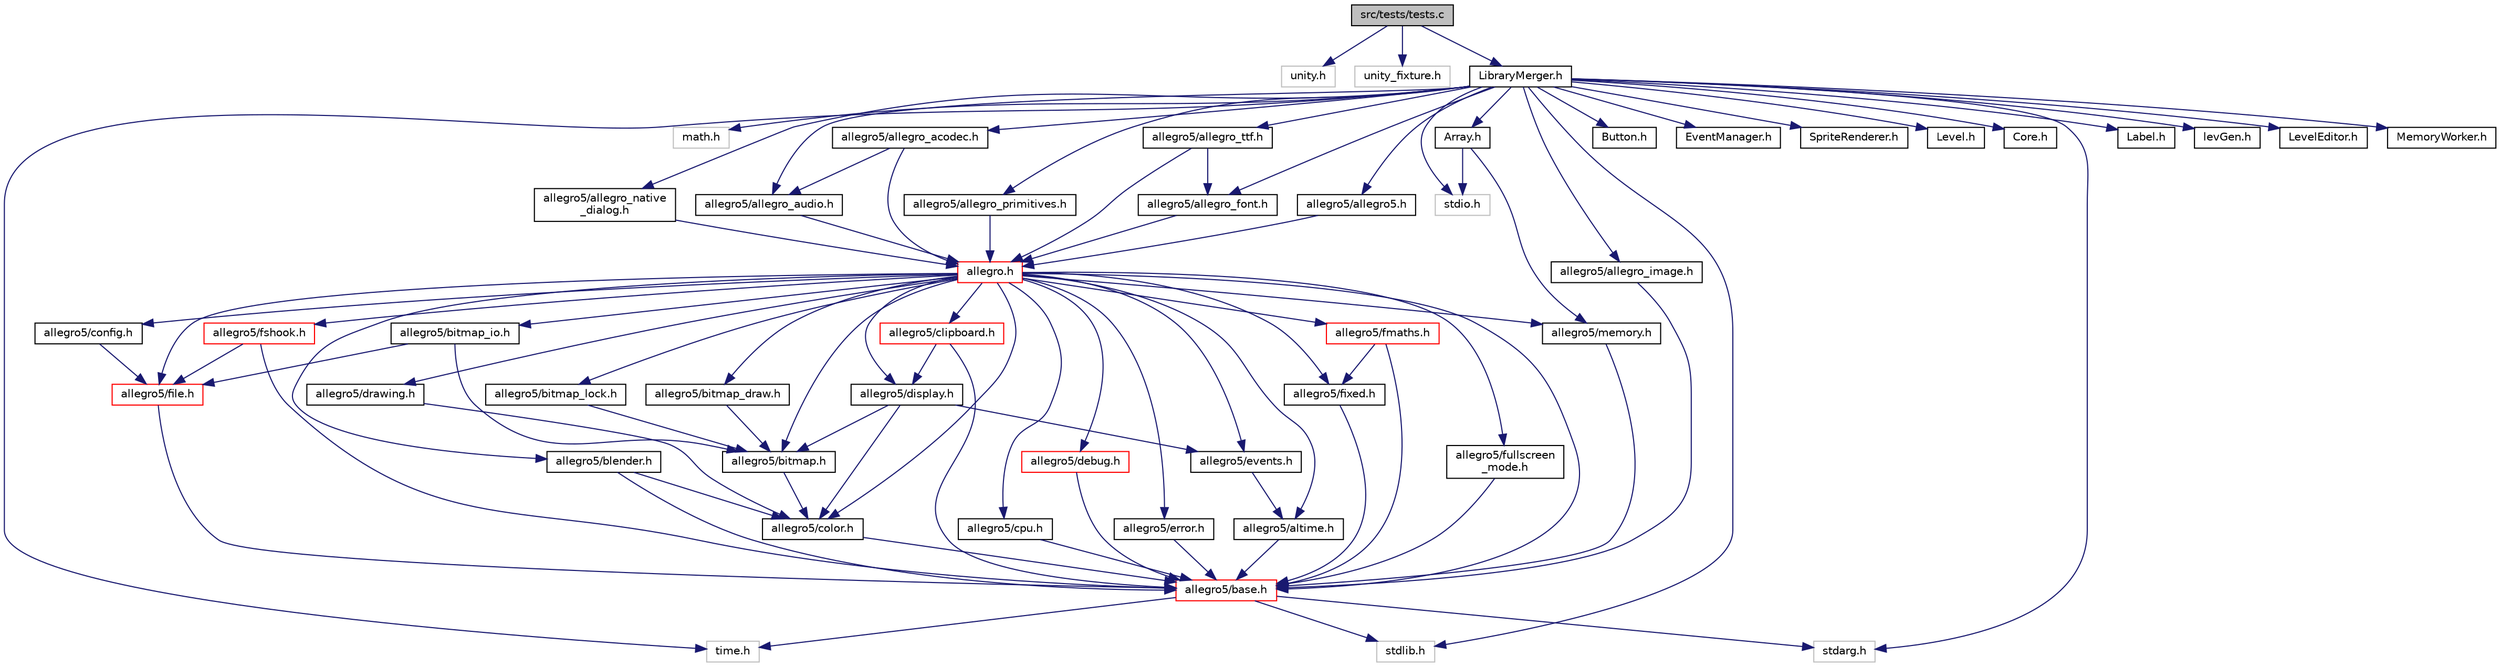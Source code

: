 digraph "src/tests/tests.c"
{
  edge [fontname="Helvetica",fontsize="10",labelfontname="Helvetica",labelfontsize="10"];
  node [fontname="Helvetica",fontsize="10",shape=record];
  Node0 [label="src/tests/tests.c",height=0.2,width=0.4,color="black", fillcolor="grey75", style="filled", fontcolor="black"];
  Node0 -> Node1 [color="midnightblue",fontsize="10",style="solid"];
  Node1 [label="unity.h",height=0.2,width=0.4,color="grey75", fillcolor="white", style="filled"];
  Node0 -> Node2 [color="midnightblue",fontsize="10",style="solid"];
  Node2 [label="unity_fixture.h",height=0.2,width=0.4,color="grey75", fillcolor="white", style="filled"];
  Node0 -> Node3 [color="midnightblue",fontsize="10",style="solid"];
  Node3 [label="LibraryMerger.h",height=0.2,width=0.4,color="black", fillcolor="white", style="filled",URL="$_library_merger_8h.html"];
  Node3 -> Node4 [color="midnightblue",fontsize="10",style="solid"];
  Node4 [label="stdio.h",height=0.2,width=0.4,color="grey75", fillcolor="white", style="filled"];
  Node3 -> Node5 [color="midnightblue",fontsize="10",style="solid"];
  Node5 [label="math.h",height=0.2,width=0.4,color="grey75", fillcolor="white", style="filled"];
  Node3 -> Node6 [color="midnightblue",fontsize="10",style="solid"];
  Node6 [label="time.h",height=0.2,width=0.4,color="grey75", fillcolor="white", style="filled"];
  Node3 -> Node7 [color="midnightblue",fontsize="10",style="solid"];
  Node7 [label="stdlib.h",height=0.2,width=0.4,color="grey75", fillcolor="white", style="filled"];
  Node3 -> Node8 [color="midnightblue",fontsize="10",style="solid"];
  Node8 [label="stdarg.h",height=0.2,width=0.4,color="grey75", fillcolor="white", style="filled"];
  Node3 -> Node9 [color="midnightblue",fontsize="10",style="solid"];
  Node9 [label="allegro5/allegro5.h",height=0.2,width=0.4,color="black", fillcolor="white", style="filled",URL="$allegro5_8h.html"];
  Node9 -> Node10 [color="midnightblue",fontsize="10",style="solid"];
  Node10 [label="allegro.h",height=0.2,width=0.4,color="red", fillcolor="white", style="filled",URL="$allegro_8h.html"];
  Node10 -> Node11 [color="midnightblue",fontsize="10",style="solid"];
  Node11 [label="allegro5/base.h",height=0.2,width=0.4,color="red", fillcolor="white", style="filled",URL="$base_8h.html"];
  Node11 -> Node8 [color="midnightblue",fontsize="10",style="solid"];
  Node11 -> Node7 [color="midnightblue",fontsize="10",style="solid"];
  Node11 -> Node6 [color="midnightblue",fontsize="10",style="solid"];
  Node10 -> Node21 [color="midnightblue",fontsize="10",style="solid"];
  Node21 [label="allegro5/altime.h",height=0.2,width=0.4,color="black", fillcolor="white", style="filled",URL="$altime_8h.html"];
  Node21 -> Node11 [color="midnightblue",fontsize="10",style="solid"];
  Node10 -> Node22 [color="midnightblue",fontsize="10",style="solid"];
  Node22 [label="allegro5/bitmap.h",height=0.2,width=0.4,color="black", fillcolor="white", style="filled",URL="$bitmap_8h.html"];
  Node22 -> Node23 [color="midnightblue",fontsize="10",style="solid"];
  Node23 [label="allegro5/color.h",height=0.2,width=0.4,color="black", fillcolor="white", style="filled",URL="$color_8h.html"];
  Node23 -> Node11 [color="midnightblue",fontsize="10",style="solid"];
  Node10 -> Node24 [color="midnightblue",fontsize="10",style="solid"];
  Node24 [label="allegro5/bitmap_draw.h",height=0.2,width=0.4,color="black", fillcolor="white", style="filled",URL="$bitmap__draw_8h.html"];
  Node24 -> Node22 [color="midnightblue",fontsize="10",style="solid"];
  Node10 -> Node25 [color="midnightblue",fontsize="10",style="solid"];
  Node25 [label="allegro5/bitmap_io.h",height=0.2,width=0.4,color="black", fillcolor="white", style="filled",URL="$bitmap__io_8h.html"];
  Node25 -> Node22 [color="midnightblue",fontsize="10",style="solid"];
  Node25 -> Node26 [color="midnightblue",fontsize="10",style="solid"];
  Node26 [label="allegro5/file.h",height=0.2,width=0.4,color="red", fillcolor="white", style="filled",URL="$file_8h.html"];
  Node26 -> Node11 [color="midnightblue",fontsize="10",style="solid"];
  Node10 -> Node29 [color="midnightblue",fontsize="10",style="solid"];
  Node29 [label="allegro5/bitmap_lock.h",height=0.2,width=0.4,color="black", fillcolor="white", style="filled",URL="$bitmap__lock_8h.html"];
  Node29 -> Node22 [color="midnightblue",fontsize="10",style="solid"];
  Node10 -> Node30 [color="midnightblue",fontsize="10",style="solid"];
  Node30 [label="allegro5/blender.h",height=0.2,width=0.4,color="black", fillcolor="white", style="filled",URL="$blender_8h.html"];
  Node30 -> Node11 [color="midnightblue",fontsize="10",style="solid"];
  Node30 -> Node23 [color="midnightblue",fontsize="10",style="solid"];
  Node10 -> Node31 [color="midnightblue",fontsize="10",style="solid"];
  Node31 [label="allegro5/clipboard.h",height=0.2,width=0.4,color="red", fillcolor="white", style="filled",URL="$clipboard_8h.html"];
  Node31 -> Node11 [color="midnightblue",fontsize="10",style="solid"];
  Node31 -> Node32 [color="midnightblue",fontsize="10",style="solid"];
  Node32 [label="allegro5/display.h",height=0.2,width=0.4,color="black", fillcolor="white", style="filled",URL="$display_8h.html"];
  Node32 -> Node22 [color="midnightblue",fontsize="10",style="solid"];
  Node32 -> Node23 [color="midnightblue",fontsize="10",style="solid"];
  Node32 -> Node33 [color="midnightblue",fontsize="10",style="solid"];
  Node33 [label="allegro5/events.h",height=0.2,width=0.4,color="black", fillcolor="white", style="filled",URL="$events_8h.html"];
  Node33 -> Node21 [color="midnightblue",fontsize="10",style="solid"];
  Node10 -> Node23 [color="midnightblue",fontsize="10",style="solid"];
  Node10 -> Node34 [color="midnightblue",fontsize="10",style="solid"];
  Node34 [label="allegro5/config.h",height=0.2,width=0.4,color="black", fillcolor="white", style="filled",URL="$config_8h.html"];
  Node34 -> Node26 [color="midnightblue",fontsize="10",style="solid"];
  Node10 -> Node35 [color="midnightblue",fontsize="10",style="solid"];
  Node35 [label="allegro5/cpu.h",height=0.2,width=0.4,color="black", fillcolor="white", style="filled",URL="$cpu_8h.html"];
  Node35 -> Node11 [color="midnightblue",fontsize="10",style="solid"];
  Node10 -> Node36 [color="midnightblue",fontsize="10",style="solid"];
  Node36 [label="allegro5/debug.h",height=0.2,width=0.4,color="red", fillcolor="white", style="filled",URL="$debug_8h.html"];
  Node36 -> Node11 [color="midnightblue",fontsize="10",style="solid"];
  Node10 -> Node32 [color="midnightblue",fontsize="10",style="solid"];
  Node10 -> Node38 [color="midnightblue",fontsize="10",style="solid"];
  Node38 [label="allegro5/drawing.h",height=0.2,width=0.4,color="black", fillcolor="white", style="filled",URL="$drawing_8h.html"];
  Node38 -> Node23 [color="midnightblue",fontsize="10",style="solid"];
  Node10 -> Node39 [color="midnightblue",fontsize="10",style="solid"];
  Node39 [label="allegro5/error.h",height=0.2,width=0.4,color="black", fillcolor="white", style="filled",URL="$error_8h.html"];
  Node39 -> Node11 [color="midnightblue",fontsize="10",style="solid"];
  Node10 -> Node33 [color="midnightblue",fontsize="10",style="solid"];
  Node10 -> Node26 [color="midnightblue",fontsize="10",style="solid"];
  Node10 -> Node40 [color="midnightblue",fontsize="10",style="solid"];
  Node40 [label="allegro5/fixed.h",height=0.2,width=0.4,color="black", fillcolor="white", style="filled",URL="$fixed_8h.html"];
  Node40 -> Node11 [color="midnightblue",fontsize="10",style="solid"];
  Node10 -> Node41 [color="midnightblue",fontsize="10",style="solid"];
  Node41 [label="allegro5/fmaths.h",height=0.2,width=0.4,color="red", fillcolor="white", style="filled",URL="$fmaths_8h.html"];
  Node41 -> Node11 [color="midnightblue",fontsize="10",style="solid"];
  Node41 -> Node40 [color="midnightblue",fontsize="10",style="solid"];
  Node10 -> Node43 [color="midnightblue",fontsize="10",style="solid"];
  Node43 [label="allegro5/fshook.h",height=0.2,width=0.4,color="red", fillcolor="white", style="filled",URL="$fshook_8h.html"];
  Node43 -> Node11 [color="midnightblue",fontsize="10",style="solid"];
  Node43 -> Node26 [color="midnightblue",fontsize="10",style="solid"];
  Node10 -> Node44 [color="midnightblue",fontsize="10",style="solid"];
  Node44 [label="allegro5/fullscreen\l_mode.h",height=0.2,width=0.4,color="black", fillcolor="white", style="filled",URL="$fullscreen__mode_8h.html"];
  Node44 -> Node11 [color="midnightblue",fontsize="10",style="solid"];
  Node10 -> Node51 [color="midnightblue",fontsize="10",style="solid"];
  Node51 [label="allegro5/memory.h",height=0.2,width=0.4,color="black", fillcolor="white", style="filled",URL="$memory_8h.html"];
  Node51 -> Node11 [color="midnightblue",fontsize="10",style="solid"];
  Node3 -> Node62 [color="midnightblue",fontsize="10",style="solid"];
  Node62 [label="allegro5/allegro_font.h",height=0.2,width=0.4,color="black", fillcolor="white", style="filled",URL="$allegro__font_8h.html"];
  Node62 -> Node10 [color="midnightblue",fontsize="10",style="solid"];
  Node3 -> Node63 [color="midnightblue",fontsize="10",style="solid"];
  Node63 [label="allegro5/allegro_primitives.h",height=0.2,width=0.4,color="black", fillcolor="white", style="filled",URL="$allegro__primitives_8h.html"];
  Node63 -> Node10 [color="midnightblue",fontsize="10",style="solid"];
  Node3 -> Node64 [color="midnightblue",fontsize="10",style="solid"];
  Node64 [label="allegro5/allegro_image.h",height=0.2,width=0.4,color="black", fillcolor="white", style="filled",URL="$allegro__image_8h.html"];
  Node64 -> Node11 [color="midnightblue",fontsize="10",style="solid"];
  Node3 -> Node65 [color="midnightblue",fontsize="10",style="solid"];
  Node65 [label="allegro5/allegro_ttf.h",height=0.2,width=0.4,color="black", fillcolor="white", style="filled",URL="$allegro__ttf_8h.html"];
  Node65 -> Node10 [color="midnightblue",fontsize="10",style="solid"];
  Node65 -> Node62 [color="midnightblue",fontsize="10",style="solid"];
  Node3 -> Node66 [color="midnightblue",fontsize="10",style="solid"];
  Node66 [label="allegro5/allegro_native\l_dialog.h",height=0.2,width=0.4,color="black", fillcolor="white", style="filled",URL="$allegro__native__dialog_8h.html"];
  Node66 -> Node10 [color="midnightblue",fontsize="10",style="solid"];
  Node3 -> Node67 [color="midnightblue",fontsize="10",style="solid"];
  Node67 [label="allegro5/allegro_audio.h",height=0.2,width=0.4,color="black", fillcolor="white", style="filled",URL="$allegro__audio_8h.html"];
  Node67 -> Node10 [color="midnightblue",fontsize="10",style="solid"];
  Node3 -> Node68 [color="midnightblue",fontsize="10",style="solid"];
  Node68 [label="allegro5/allegro_acodec.h",height=0.2,width=0.4,color="black", fillcolor="white", style="filled",URL="$allegro__acodec_8h.html"];
  Node68 -> Node10 [color="midnightblue",fontsize="10",style="solid"];
  Node68 -> Node67 [color="midnightblue",fontsize="10",style="solid"];
  Node3 -> Node69 [color="midnightblue",fontsize="10",style="solid"];
  Node69 [label="Button.h",height=0.2,width=0.4,color="black", fillcolor="white", style="filled",URL="$_button_8h.html"];
  Node3 -> Node70 [color="midnightblue",fontsize="10",style="solid"];
  Node70 [label="EventManager.h",height=0.2,width=0.4,color="black", fillcolor="white", style="filled",URL="$_event_manager_8h.html"];
  Node3 -> Node71 [color="midnightblue",fontsize="10",style="solid"];
  Node71 [label="SpriteRenderer.h",height=0.2,width=0.4,color="black", fillcolor="white", style="filled",URL="$_sprite_renderer_8h.html"];
  Node3 -> Node72 [color="midnightblue",fontsize="10",style="solid"];
  Node72 [label="Level.h",height=0.2,width=0.4,color="black", fillcolor="white", style="filled",URL="$_level_8h.html"];
  Node3 -> Node73 [color="midnightblue",fontsize="10",style="solid"];
  Node73 [label="Core.h",height=0.2,width=0.4,color="black", fillcolor="white", style="filled",URL="$_core_8h.html"];
  Node3 -> Node74 [color="midnightblue",fontsize="10",style="solid"];
  Node74 [label="Array.h",height=0.2,width=0.4,color="black", fillcolor="white", style="filled",URL="$_array_8h.html"];
  Node74 -> Node4 [color="midnightblue",fontsize="10",style="solid"];
  Node74 -> Node51 [color="midnightblue",fontsize="10",style="solid"];
  Node3 -> Node75 [color="midnightblue",fontsize="10",style="solid"];
  Node75 [label="Label.h",height=0.2,width=0.4,color="black", fillcolor="white", style="filled",URL="$_label_8h.html"];
  Node3 -> Node76 [color="midnightblue",fontsize="10",style="solid"];
  Node76 [label="levGen.h",height=0.2,width=0.4,color="black", fillcolor="white", style="filled",URL="$lev_gen_8h.html"];
  Node3 -> Node77 [color="midnightblue",fontsize="10",style="solid"];
  Node77 [label="LevelEditor.h",height=0.2,width=0.4,color="black", fillcolor="white", style="filled",URL="$_level_editor_8h.html"];
  Node3 -> Node78 [color="midnightblue",fontsize="10",style="solid"];
  Node78 [label="MemoryWorker.h",height=0.2,width=0.4,color="black", fillcolor="white", style="filled",URL="$_memory_worker_8h.html"];
}
